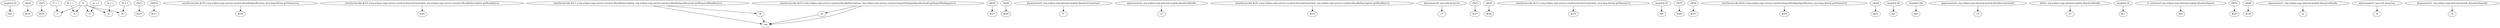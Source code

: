 digraph g {
0[label="lengthof r4"]
1[label="$i6"]
0->1[label=""]
2[label="r4[i4]"]
3[label="$r18"]
2->3[label=""]
4[label="r5[i7]"]
5[label="$r39"]
4->5[label=""]
6[label="0"]
7[label="i7"]
6->7[label=""]
8[label="i5 + 1"]
9[label="i5"]
8->9[label=""]
10[label="r5[i7]"]
11[label="$r33"]
10->11[label=""]
12[label="r40[i3]"]
13[label="$r13"]
12->13[label=""]
14[label="interfaceinvoke $r35.<org.eclipse.osgi.service.resolver.BundleSpecification: java.lang.String getName()>()"]
15[label="$r36"]
14->15[label=""]
16[label="interfaceinvoke $r19.<org.eclipse.osgi.service.resolver.VersionConstraint: org.eclipse.osgi.service.resolver.BundleDescription getBundle()>()"]
17[label="$r20"]
16->17[label=""]
18[label="r8"]
19[label="r40"]
18->19[label=""]
20[label="r8[i5]"]
21[label="$r27"]
20->21[label=""]
22[label="interfaceinvoke $r11.<org.eclipse.osgi.service.resolver.BundleDescription: org.eclipse.osgi.service.resolver.BundleSpecification[] getRequiredBundles()>()"]
23[label="r9"]
22->23[label=""]
24[label="r4[i4]"]
25[label="$r28"]
24->25[label=""]
26[label="i3 + 1"]
27[label="i3"]
26->27[label=""]
28[label="@parameter0: org.eclipse.osgi.internal.module.ResolverConstraint"]
29[label="r1"]
28->29[label=""]
30[label="@parameter2: org.eclipse.osgi.internal.module.ResolverBundle"]
31[label="r3"]
30->31[label=""]
32[label="interfaceinvoke $r10.<org.eclipse.osgi.service.resolver.BundleDescription: org.eclipse.osgi.service.resolver.ImportPackageSpecification[] getImportPackages()>()"]
32->18[label=""]
33[label="interfaceinvoke $r30.<org.eclipse.osgi.service.resolver.VersionConstraint: org.eclipse.osgi.service.resolver.BundleDescription getBundle()>()"]
34[label="$r31"]
33->34[label=""]
35[label="@parameter6: java.util.ArrayList"]
36[label="r7"]
35->36[label=""]
6->9[label=""]
37[label="r5[i7]"]
38[label="$r37"]
37->38[label=""]
39[label="r4[i4]"]
40[label="$r26"]
39->40[label=""]
6->27[label=""]
41[label="interfaceinvoke $r13.<org.eclipse.osgi.service.resolver.VersionConstraint: java.lang.String getName()>()"]
42[label="$r14"]
41->42[label=""]
22->19[label=""]
43[label="lengthof r5"]
44[label="$i9"]
43->44[label=""]
45[label="r5[i7]"]
46[label="$r29"]
45->46[label=""]
47[label="r9[i8]"]
48[label="$r35"]
47->48[label=""]
49[label="interfaceinvoke $r24.<org.eclipse.osgi.service.resolver.ImportPackageSpecification: java.lang.String getName()>()"]
50[label="$r25"]
49->50[label=""]
51[label="r4[i4]"]
52[label="$r22"]
51->52[label=""]
53[label="lengthof r9"]
54[label="$i2"]
53->54[label=""]
55[label="lengthof r40"]
56[label="$i0"]
55->56[label=""]
57[label="@parameter4: org.eclipse.osgi.internal.module.BundleConstraint[]"]
58[label="r5"]
57->58[label=""]
23->19[label=""]
59[label="@this: org.eclipse.osgi.internal.module.ResolverBundle"]
60[label="r0"]
59->60[label=""]
61[label="i4 + 1"]
62[label="i4"]
61->62[label=""]
63[label="lengthof r8"]
64[label="$i1"]
63->64[label=""]
65[label="i8"]
6->65[label=""]
66[label="i8 + 1"]
66->65[label=""]
67[label="r1 instanceof org.eclipse.osgi.internal.module.ResolverImport"]
68[label="$z0"]
67->68[label=""]
69[label="r8[i5]"]
70[label="$r24"]
69->70[label=""]
32->19[label=""]
6->62[label=""]
71[label="r9[i8]"]
72[label="$r38"]
71->72[label=""]
73[label="@parameter1: org.eclipse.osgi.internal.module.ResolverBundle"]
74[label="r2"]
73->74[label=""]
75[label="@parameter5: java.util.ArrayList"]
76[label="r6"]
75->76[label=""]
77[label="i7 + 1"]
77->7[label=""]
78[label="@parameter3: org.eclipse.osgi.internal.module.ResolverImport[]"]
79[label="r4"]
78->79[label=""]
}
